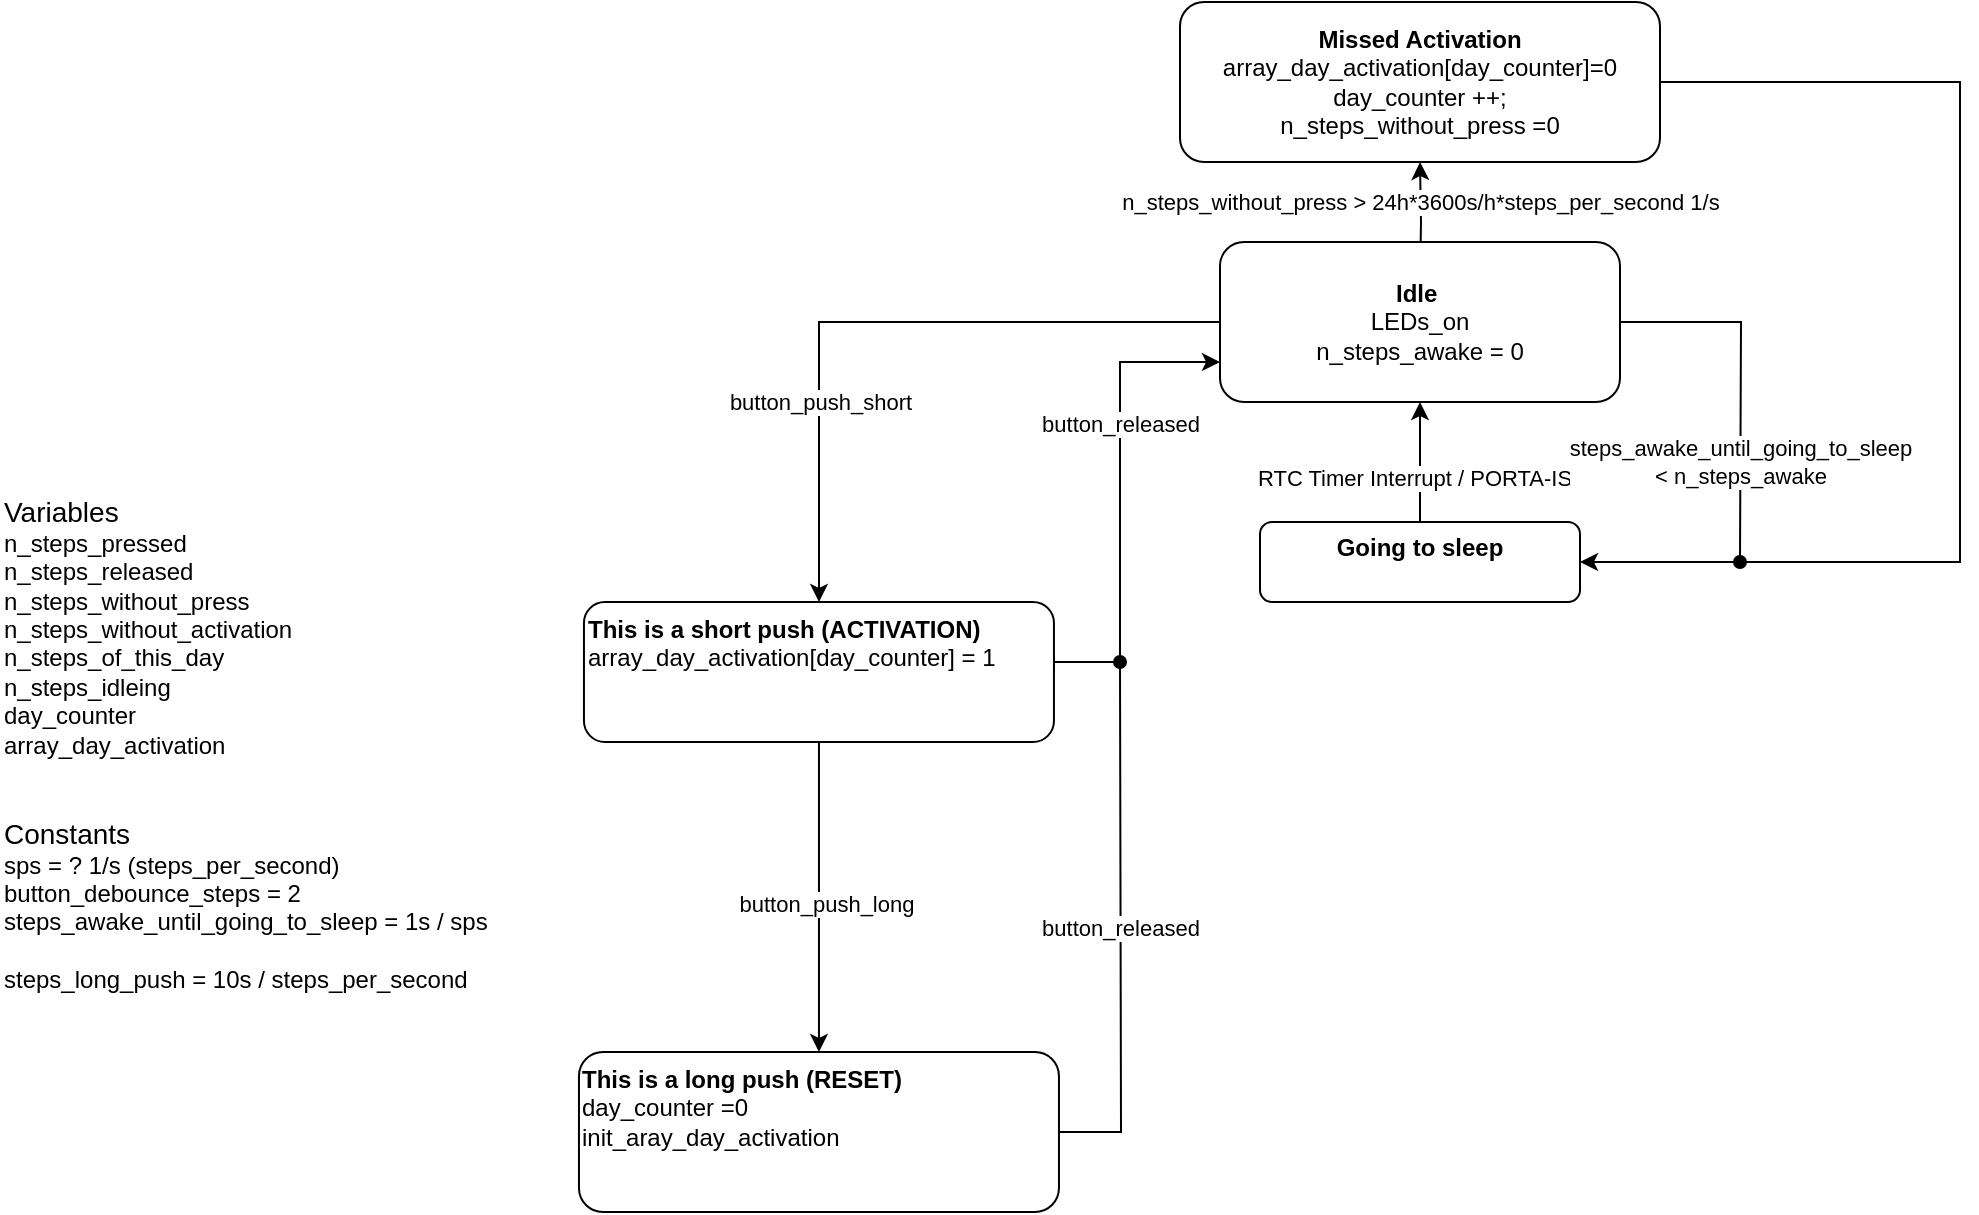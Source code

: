 <mxfile version="24.6.4" type="device">
  <diagram id="C5RBs43oDa-KdzZeNtuy" name="Page-1">
    <mxGraphModel dx="2257" dy="1994" grid="1" gridSize="10" guides="1" tooltips="1" connect="1" arrows="1" fold="1" page="1" pageScale="1" pageWidth="827" pageHeight="1169" math="0" shadow="0">
      <root>
        <mxCell id="WIyWlLk6GJQsqaUBKTNV-0" />
        <mxCell id="WIyWlLk6GJQsqaUBKTNV-1" parent="WIyWlLk6GJQsqaUBKTNV-0" />
        <mxCell id="MZPHr9ysJYLROjtgFWOI-9" value="button_push_short" style="edgeStyle=orthogonalEdgeStyle;rounded=0;orthogonalLoop=1;jettySize=auto;html=1;exitX=0;exitY=0.5;exitDx=0;exitDy=0;" parent="WIyWlLk6GJQsqaUBKTNV-1" source="Zca6fgg9WE0_3WFFqNH4-14" target="MZPHr9ysJYLROjtgFWOI-2" edge="1">
          <mxGeometry x="0.413" relative="1" as="geometry">
            <mxPoint x="340" y="360" as="sourcePoint" />
            <mxPoint as="offset" />
          </mxGeometry>
        </mxCell>
        <mxCell id="Zca6fgg9WE0_3WFFqNH4-2" value="button_released" style="edgeStyle=orthogonalEdgeStyle;rounded=0;orthogonalLoop=1;jettySize=auto;html=1;exitX=1;exitY=0.5;exitDx=0;exitDy=0;entryX=0;entryY=0.75;entryDx=0;entryDy=0;" parent="WIyWlLk6GJQsqaUBKTNV-1" source="MZPHr9ysJYLROjtgFWOI-2" target="Zca6fgg9WE0_3WFFqNH4-14" edge="1">
          <mxGeometry x="0.322" relative="1" as="geometry">
            <mxPoint x="399.48" y="225" as="targetPoint" />
            <Array as="points">
              <mxPoint x="337" y="310" />
              <mxPoint x="370" y="310" />
              <mxPoint x="370" y="160" />
            </Array>
            <mxPoint as="offset" />
          </mxGeometry>
        </mxCell>
        <mxCell id="MZPHr9ysJYLROjtgFWOI-2" value="&lt;b&gt;This is a short push (ACTIVATION)&lt;/b&gt;&lt;div&gt;array_day_activation[day_counter] = 1&lt;b&gt;&lt;br&gt;&lt;/b&gt;&lt;/div&gt;" style="rounded=1;whiteSpace=wrap;html=1;fontSize=12;glass=0;strokeWidth=1;shadow=0;align=left;verticalAlign=top;" parent="WIyWlLk6GJQsqaUBKTNV-1" vertex="1">
          <mxGeometry x="101.98" y="280" width="235" height="70" as="geometry" />
        </mxCell>
        <mxCell id="MZPHr9ysJYLROjtgFWOI-8" value="" style="edgeStyle=orthogonalEdgeStyle;rounded=0;orthogonalLoop=1;jettySize=auto;html=1;exitX=0.5;exitY=1;exitDx=0;exitDy=0;" parent="WIyWlLk6GJQsqaUBKTNV-1" source="MZPHr9ysJYLROjtgFWOI-2" target="MZPHr9ysJYLROjtgFWOI-7" edge="1">
          <mxGeometry relative="1" as="geometry">
            <mxPoint x="219.48" y="445" as="sourcePoint" />
          </mxGeometry>
        </mxCell>
        <mxCell id="MZPHr9ysJYLROjtgFWOI-13" value="button_push_long" style="edgeLabel;html=1;align=center;verticalAlign=middle;resizable=0;points=[];" parent="MZPHr9ysJYLROjtgFWOI-8" vertex="1" connectable="0">
          <mxGeometry x="0.045" y="3" relative="1" as="geometry">
            <mxPoint as="offset" />
          </mxGeometry>
        </mxCell>
        <mxCell id="x5-j_1r5coDcnn_GEqxg-2" value="button_released" style="edgeStyle=orthogonalEdgeStyle;rounded=0;orthogonalLoop=1;jettySize=auto;html=1;exitX=1;exitY=0.5;exitDx=0;exitDy=0;endArrow=oval;endFill=1;" edge="1" parent="WIyWlLk6GJQsqaUBKTNV-1" source="MZPHr9ysJYLROjtgFWOI-7">
          <mxGeometry relative="1" as="geometry">
            <mxPoint x="370" y="310" as="targetPoint" />
          </mxGeometry>
        </mxCell>
        <mxCell id="MZPHr9ysJYLROjtgFWOI-7" value="&lt;b&gt;This is a long push (RESET)&lt;/b&gt;&lt;div&gt;day_counter =0&lt;/div&gt;&lt;div&gt;init_aray_day_activation&lt;/div&gt;" style="rounded=1;whiteSpace=wrap;html=1;fontSize=12;glass=0;strokeWidth=1;shadow=0;align=left;verticalAlign=top;" parent="WIyWlLk6GJQsqaUBKTNV-1" vertex="1">
          <mxGeometry x="99.48" y="505" width="240" height="80" as="geometry" />
        </mxCell>
        <mxCell id="MZPHr9ysJYLROjtgFWOI-11" value="&lt;div&gt;&lt;font style=&quot;font-size: 14px;&quot;&gt;Variables&lt;br&gt;&lt;/font&gt;&lt;/div&gt;&lt;div&gt;n_steps_pressed&lt;/div&gt;&lt;div&gt;n_steps_released&lt;/div&gt;&lt;div&gt;n_steps_without_press&lt;/div&gt;&lt;div&gt;n_steps_without_activation&lt;/div&gt;&lt;div&gt;n_steps_of_this_day&lt;/div&gt;&lt;div&gt;n_steps_idleing&lt;br&gt;&lt;/div&gt;&lt;div&gt;day_counter &lt;br&gt;&lt;/div&gt;&lt;div&gt;array_day_activation&lt;br&gt;&lt;/div&gt;&lt;div&gt;&lt;br&gt;&lt;/div&gt;&lt;div&gt;&lt;br&gt;&lt;/div&gt;&lt;div&gt;&lt;font style=&quot;font-size: 14px;&quot;&gt;Constants&lt;/font&gt;&lt;/div&gt;&lt;div&gt;sps = ? 1/s (steps_per_second)&lt;br&gt;&lt;/div&gt;&lt;div&gt;button_debounce_steps = 2&lt;br&gt;&lt;/div&gt;&lt;div&gt;steps_awake_until_going_to_sleep = 1s / sps&lt;br&gt;&lt;/div&gt;&lt;div&gt;&lt;br&gt;&lt;/div&gt;&lt;div&gt;steps_long_push = 10s / steps_per_second&lt;b&gt;&lt;br&gt;&lt;/b&gt;&lt;/div&gt;" style="text;html=1;align=left;verticalAlign=top;whiteSpace=wrap;rounded=0;" parent="WIyWlLk6GJQsqaUBKTNV-1" vertex="1">
          <mxGeometry x="-190" y="220" width="290" height="280" as="geometry" />
        </mxCell>
        <mxCell id="Zca6fgg9WE0_3WFFqNH4-10" value="n_steps_without_press &amp;gt; 24h*3600s/h*steps_per_second 1/s" style="edgeStyle=orthogonalEdgeStyle;rounded=0;orthogonalLoop=1;jettySize=auto;html=1;" parent="WIyWlLk6GJQsqaUBKTNV-1" target="Zca6fgg9WE0_3WFFqNH4-9" edge="1">
          <mxGeometry x="0.339" relative="1" as="geometry">
            <mxPoint x="520" y="120" as="sourcePoint" />
            <mxPoint as="offset" />
          </mxGeometry>
        </mxCell>
        <mxCell id="Zca6fgg9WE0_3WFFqNH4-15" value="" style="edgeStyle=orthogonalEdgeStyle;rounded=0;orthogonalLoop=1;jettySize=auto;html=1;" parent="WIyWlLk6GJQsqaUBKTNV-1" source="MZPHr9ysJYLROjtgFWOI-3" target="Zca6fgg9WE0_3WFFqNH4-14" edge="1">
          <mxGeometry relative="1" as="geometry" />
        </mxCell>
        <mxCell id="Zca6fgg9WE0_3WFFqNH4-16" value="RTC Timer Interrupt / PORTA-ISR" style="edgeLabel;html=1;align=center;verticalAlign=middle;resizable=0;points=[];" parent="Zca6fgg9WE0_3WFFqNH4-15" vertex="1" connectable="0">
          <mxGeometry x="-0.25" y="-1" relative="1" as="geometry">
            <mxPoint as="offset" />
          </mxGeometry>
        </mxCell>
        <mxCell id="MZPHr9ysJYLROjtgFWOI-3" value="&lt;div&gt;&lt;b&gt;Going to sleep&lt;/b&gt;&lt;/div&gt;&lt;div&gt;&lt;br&gt;&lt;/div&gt;" style="rounded=1;whiteSpace=wrap;html=1;fontSize=12;glass=0;strokeWidth=1;shadow=0;" parent="WIyWlLk6GJQsqaUBKTNV-1" vertex="1">
          <mxGeometry x="440" y="240" width="160" height="40" as="geometry" />
        </mxCell>
        <mxCell id="Zca6fgg9WE0_3WFFqNH4-11" style="edgeStyle=orthogonalEdgeStyle;rounded=0;orthogonalLoop=1;jettySize=auto;html=1;exitX=1;exitY=0.5;exitDx=0;exitDy=0;entryX=1;entryY=0.5;entryDx=0;entryDy=0;" parent="WIyWlLk6GJQsqaUBKTNV-1" source="Zca6fgg9WE0_3WFFqNH4-9" target="MZPHr9ysJYLROjtgFWOI-3" edge="1">
          <mxGeometry relative="1" as="geometry">
            <Array as="points">
              <mxPoint x="790" y="20" />
              <mxPoint x="790" y="260" />
            </Array>
          </mxGeometry>
        </mxCell>
        <mxCell id="Zca6fgg9WE0_3WFFqNH4-9" value="&lt;div&gt;&lt;b&gt;Missed Activation&lt;/b&gt;&lt;/div&gt;&lt;div&gt;array_day_activation[day_counter]=0&lt;/div&gt;&lt;div&gt;day_counter ++;&lt;/div&gt;&lt;div&gt;n_steps_without_press =0&lt;/div&gt;" style="rounded=1;whiteSpace=wrap;html=1;fontSize=12;glass=0;strokeWidth=1;shadow=0;" parent="WIyWlLk6GJQsqaUBKTNV-1" vertex="1">
          <mxGeometry x="400" y="-20" width="240" height="80" as="geometry" />
        </mxCell>
        <mxCell id="Zca6fgg9WE0_3WFFqNH4-17" value="&lt;div&gt;steps_awake_until_going_to_sleep&lt;/div&gt;&lt;div&gt;&amp;lt; n_steps_awake &lt;/div&gt;" style="edgeStyle=orthogonalEdgeStyle;rounded=0;orthogonalLoop=1;jettySize=auto;html=1;exitX=1;exitY=0.5;exitDx=0;exitDy=0;endArrow=oval;endFill=1;" parent="WIyWlLk6GJQsqaUBKTNV-1" source="Zca6fgg9WE0_3WFFqNH4-14" edge="1">
          <mxGeometry x="0.446" relative="1" as="geometry">
            <mxPoint x="680" y="260" as="targetPoint" />
            <mxPoint as="offset" />
          </mxGeometry>
        </mxCell>
        <mxCell id="Zca6fgg9WE0_3WFFqNH4-14" value="&lt;b&gt;Idle&amp;nbsp;&lt;/b&gt;&lt;div&gt;&lt;/div&gt;&lt;div&gt;LEDs_on&lt;/div&gt;&lt;div&gt;n_steps_awake = 0&lt;br&gt;&lt;/div&gt;" style="rounded=1;whiteSpace=wrap;html=1;fontSize=12;glass=0;strokeWidth=1;shadow=0;" parent="WIyWlLk6GJQsqaUBKTNV-1" vertex="1">
          <mxGeometry x="420" y="100" width="200" height="80" as="geometry" />
        </mxCell>
      </root>
    </mxGraphModel>
  </diagram>
</mxfile>
